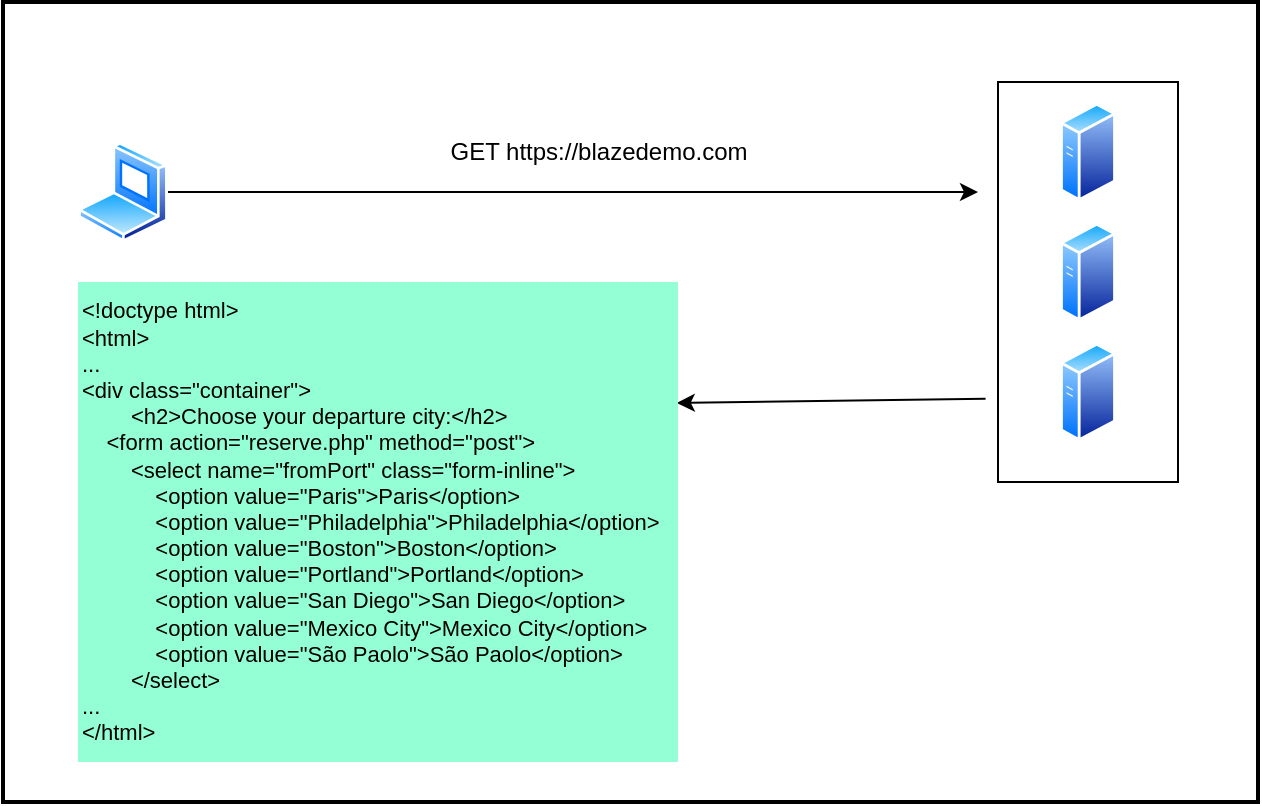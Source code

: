 <mxfile version="13.7.9" type="device"><diagram id="Sl88PZaXf0PySC1nQmnI" name="Page-1"><mxGraphModel dx="749" dy="563" grid="1" gridSize="10" guides="1" tooltips="1" connect="1" arrows="1" fold="1" page="1" pageScale="1" pageWidth="850" pageHeight="1100" math="0" shadow="0"><root><mxCell id="0"/><mxCell id="1" parent="0"/><mxCell id="ExTd1-Ii0JtZySB1UpVv-11" value="" style="rounded=0;whiteSpace=wrap;html=1;fillColor=none;" vertex="1" parent="1"><mxGeometry x="520" y="200" width="90" height="200" as="geometry"/></mxCell><mxCell id="ExTd1-Ii0JtZySB1UpVv-3" value="" style="edgeStyle=orthogonalEdgeStyle;rounded=0;orthogonalLoop=1;jettySize=auto;html=1;" edge="1" parent="1" source="ExTd1-Ii0JtZySB1UpVv-1"><mxGeometry relative="1" as="geometry"><mxPoint x="510" y="255" as="targetPoint"/></mxGeometry></mxCell><mxCell id="ExTd1-Ii0JtZySB1UpVv-1" value="" style="aspect=fixed;perimeter=ellipsePerimeter;html=1;align=center;shadow=0;dashed=0;spacingTop=3;image;image=img/lib/active_directory/laptop_client.svg;" vertex="1" parent="1"><mxGeometry x="60" y="230" width="45" height="50" as="geometry"/></mxCell><mxCell id="ExTd1-Ii0JtZySB1UpVv-4" value="" style="aspect=fixed;perimeter=ellipsePerimeter;html=1;align=center;shadow=0;dashed=0;spacingTop=3;image;image=img/lib/active_directory/generic_server.svg;" vertex="1" parent="1"><mxGeometry x="551" y="210" width="28" height="50" as="geometry"/></mxCell><mxCell id="ExTd1-Ii0JtZySB1UpVv-5" value="GET https://blazedemo.com" style="text;html=1;align=center;verticalAlign=middle;resizable=0;points=[];autosize=1;" vertex="1" parent="1"><mxGeometry x="240" y="225" width="160" height="20" as="geometry"/></mxCell><mxCell id="ExTd1-Ii0JtZySB1UpVv-8" value="" style="endArrow=classic;html=1;exitX=-0.069;exitY=0.792;exitDx=0;exitDy=0;exitPerimeter=0;entryX=0.998;entryY=0.252;entryDx=0;entryDy=0;entryPerimeter=0;" edge="1" parent="1" source="ExTd1-Ii0JtZySB1UpVv-11" target="ExTd1-Ii0JtZySB1UpVv-9"><mxGeometry width="50" height="50" relative="1" as="geometry"><mxPoint x="390" y="310" as="sourcePoint"/><mxPoint x="370" y="360" as="targetPoint"/></mxGeometry></mxCell><mxCell id="ExTd1-Ii0JtZySB1UpVv-9" value="&lt;div style=&quot;font-size: 11px&quot;&gt;&lt;font style=&quot;font-size: 11px&quot;&gt;&lt;div&gt;&amp;lt;!doctype html&amp;gt;&lt;/div&gt;&lt;div&gt;&lt;span&gt;&amp;lt;html&amp;gt;&lt;/span&gt;&lt;br&gt;&lt;/div&gt;&lt;/font&gt;&lt;/div&gt;&lt;div style=&quot;font-size: 11px&quot;&gt;&lt;font style=&quot;font-size: 11px&quot;&gt;...&lt;/font&gt;&lt;/div&gt;&lt;div style=&quot;font-size: 11px&quot;&gt;&lt;font style=&quot;font-size: 11px&quot;&gt;&amp;lt;div class=&quot;container&quot;&amp;gt;&lt;/font&gt;&lt;/div&gt;&lt;div style=&quot;font-size: 11px&quot;&gt;&lt;font style=&quot;font-size: 11px&quot;&gt;&amp;nbsp; &amp;nbsp; &amp;nbsp; &amp;nbsp; &amp;lt;h2&amp;gt;Choose your departure city:&amp;lt;/h2&amp;gt;&lt;/font&gt;&lt;/div&gt;&lt;div style=&quot;font-size: 11px&quot;&gt;&lt;font style=&quot;font-size: 11px&quot;&gt;&amp;nbsp; &amp;nbsp; &amp;lt;form action=&quot;reserve.php&quot; method=&quot;post&quot;&amp;gt;&lt;/font&gt;&lt;/div&gt;&lt;div style=&quot;font-size: 11px&quot;&gt;&lt;font style=&quot;font-size: 11px&quot;&gt;&amp;nbsp; &amp;nbsp; &amp;nbsp; &amp;nbsp; &amp;lt;select name=&quot;fromPort&quot; class=&quot;form-inline&quot;&amp;gt;&lt;/font&gt;&lt;/div&gt;&lt;div style=&quot;font-size: 11px&quot;&gt;&lt;font style=&quot;font-size: 11px&quot;&gt;&amp;nbsp; &amp;nbsp; &amp;nbsp; &amp;nbsp; &amp;nbsp; &amp;nbsp; &amp;lt;option value=&quot;Paris&quot;&amp;gt;Paris&amp;lt;/option&amp;gt;&lt;/font&gt;&lt;/div&gt;&lt;div style=&quot;font-size: 11px&quot;&gt;&lt;font style=&quot;font-size: 11px&quot;&gt;&amp;nbsp; &amp;nbsp; &amp;nbsp; &amp;nbsp; &amp;nbsp; &amp;nbsp; &amp;lt;option value=&quot;Philadelphia&quot;&amp;gt;Philadelphia&amp;lt;/option&amp;gt;&lt;/font&gt;&lt;/div&gt;&lt;div style=&quot;font-size: 11px&quot;&gt;&lt;font style=&quot;font-size: 11px&quot;&gt;&amp;nbsp; &amp;nbsp; &amp;nbsp; &amp;nbsp; &amp;nbsp; &amp;nbsp; &amp;lt;option value=&quot;Boston&quot;&amp;gt;Boston&amp;lt;/option&amp;gt;&lt;/font&gt;&lt;/div&gt;&lt;div style=&quot;font-size: 11px&quot;&gt;&lt;font style=&quot;font-size: 11px&quot;&gt;&amp;nbsp; &amp;nbsp; &amp;nbsp; &amp;nbsp; &amp;nbsp; &amp;nbsp; &amp;lt;option value=&quot;Portland&quot;&amp;gt;Portland&amp;lt;/option&amp;gt;&lt;/font&gt;&lt;/div&gt;&lt;div style=&quot;font-size: 11px&quot;&gt;&lt;font style=&quot;font-size: 11px&quot;&gt;&amp;nbsp; &amp;nbsp; &amp;nbsp; &amp;nbsp; &amp;nbsp; &amp;nbsp; &amp;lt;option value=&quot;San Diego&quot;&amp;gt;San Diego&amp;lt;/option&amp;gt;&lt;/font&gt;&lt;/div&gt;&lt;div style=&quot;font-size: 11px&quot;&gt;&lt;font style=&quot;font-size: 11px&quot;&gt;&amp;nbsp; &amp;nbsp; &amp;nbsp; &amp;nbsp; &amp;nbsp; &amp;nbsp; &amp;lt;option value=&quot;Mexico City&quot;&amp;gt;Mexico City&amp;lt;/option&amp;gt;&lt;/font&gt;&lt;/div&gt;&lt;div style=&quot;font-size: 11px&quot;&gt;&lt;font style=&quot;font-size: 11px&quot;&gt;&amp;nbsp; &amp;nbsp; &amp;nbsp; &amp;nbsp; &amp;nbsp; &amp;nbsp; &amp;lt;option value=&quot;São Paolo&quot;&amp;gt;São Paolo&amp;lt;/option&amp;gt;&lt;/font&gt;&lt;/div&gt;&lt;div style=&quot;font-size: 11px&quot;&gt;&lt;font style=&quot;font-size: 11px&quot;&gt;&amp;nbsp; &amp;nbsp; &amp;nbsp; &amp;nbsp; &amp;lt;/select&amp;gt;&lt;/font&gt;&lt;/div&gt;&lt;div style=&quot;font-size: 11px&quot;&gt;&lt;font style=&quot;font-size: 11px&quot;&gt;...&lt;/font&gt;&lt;/div&gt;&lt;div style=&quot;font-size: 11px&quot;&gt;&lt;font style=&quot;font-size: 11px&quot;&gt;&amp;lt;/html&amp;gt;&lt;/font&gt;&lt;/div&gt;" style="text;html=1;align=left;verticalAlign=middle;resizable=0;points=[];autosize=1;fillColor=#94FFD4;" vertex="1" parent="1"><mxGeometry x="60" y="300" width="300" height="240" as="geometry"/></mxCell><mxCell id="ExTd1-Ii0JtZySB1UpVv-13" value="" style="aspect=fixed;perimeter=ellipsePerimeter;html=1;align=center;shadow=0;dashed=0;spacingTop=3;image;image=img/lib/active_directory/generic_server.svg;" vertex="1" parent="1"><mxGeometry x="551" y="330" width="28" height="50" as="geometry"/></mxCell><mxCell id="ExTd1-Ii0JtZySB1UpVv-15" value="" style="aspect=fixed;perimeter=ellipsePerimeter;html=1;align=center;shadow=0;dashed=0;spacingTop=3;image;image=img/lib/active_directory/generic_server.svg;" vertex="1" parent="1"><mxGeometry x="551" y="270" width="28" height="50" as="geometry"/></mxCell><mxCell id="ExTd1-Ii0JtZySB1UpVv-17" value="" style="rounded=0;whiteSpace=wrap;html=1;gradientColor=none;fillColor=none;strokeWidth=2;" vertex="1" parent="1"><mxGeometry x="22.5" y="160" width="627.5" height="400" as="geometry"/></mxCell></root></mxGraphModel></diagram></mxfile>